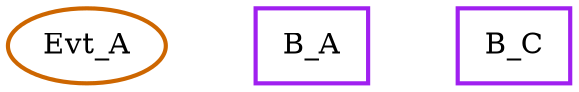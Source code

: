 digraph "pps-test4-1" {
  graph [rankdir=TB nodesep=0.6 mindist=1.0 ranksep=1.0 overlap=false]
  name="pps-test4-1"
  subgraph subgraph1 {
    node [cpu=0 pattern=B tperiod=100000000 toffs=0 fid=1 gid=5 sid=2 bpid=8 style=filled color=black fillcolor=white penwidth=2 shape=oval]
    Evt_A [type=tmsg pos="0,120" patentry=1 evtno=15 par=1 color=darkorange3]
    B_A [type=block pos="0,60" patexit=1 shape=rectangle color=purple]
    B_C [type=block pos="0,0" patexit=1 shape=rectangle color=purple]
  }
}
